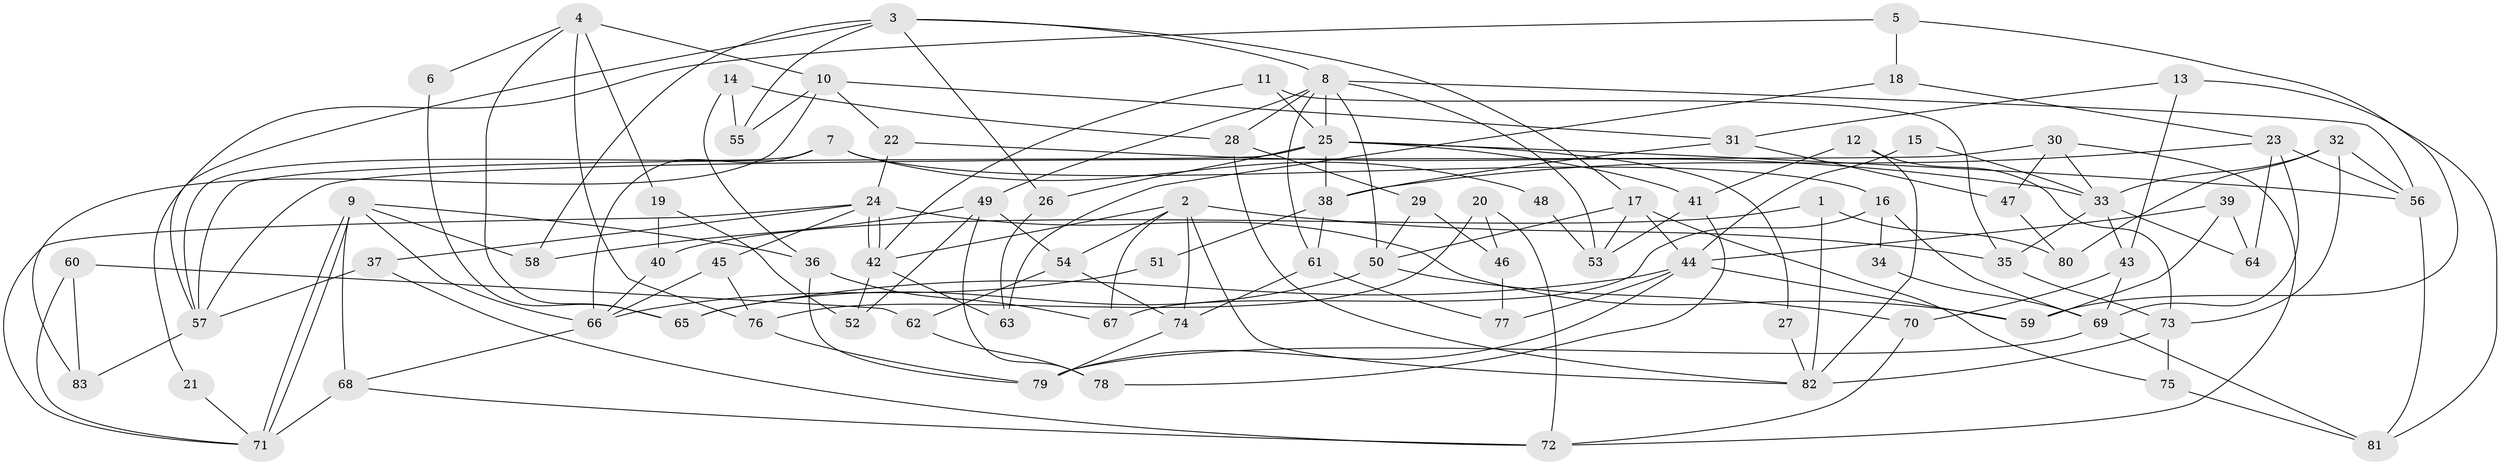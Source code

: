// Generated by graph-tools (version 1.1) at 2025/02/03/09/25 03:02:09]
// undirected, 83 vertices, 166 edges
graph export_dot {
graph [start="1"]
  node [color=gray90,style=filled];
  1;
  2;
  3;
  4;
  5;
  6;
  7;
  8;
  9;
  10;
  11;
  12;
  13;
  14;
  15;
  16;
  17;
  18;
  19;
  20;
  21;
  22;
  23;
  24;
  25;
  26;
  27;
  28;
  29;
  30;
  31;
  32;
  33;
  34;
  35;
  36;
  37;
  38;
  39;
  40;
  41;
  42;
  43;
  44;
  45;
  46;
  47;
  48;
  49;
  50;
  51;
  52;
  53;
  54;
  55;
  56;
  57;
  58;
  59;
  60;
  61;
  62;
  63;
  64;
  65;
  66;
  67;
  68;
  69;
  70;
  71;
  72;
  73;
  74;
  75;
  76;
  77;
  78;
  79;
  80;
  81;
  82;
  83;
  1 -- 82;
  1 -- 40;
  1 -- 80;
  2 -- 42;
  2 -- 82;
  2 -- 35;
  2 -- 54;
  2 -- 67;
  2 -- 74;
  3 -- 58;
  3 -- 55;
  3 -- 8;
  3 -- 17;
  3 -- 26;
  3 -- 57;
  4 -- 76;
  4 -- 65;
  4 -- 6;
  4 -- 10;
  4 -- 19;
  5 -- 59;
  5 -- 18;
  5 -- 21;
  6 -- 65;
  7 -- 66;
  7 -- 57;
  7 -- 16;
  7 -- 48;
  8 -- 53;
  8 -- 25;
  8 -- 28;
  8 -- 49;
  8 -- 50;
  8 -- 56;
  8 -- 61;
  9 -- 36;
  9 -- 71;
  9 -- 71;
  9 -- 58;
  9 -- 66;
  9 -- 68;
  10 -- 31;
  10 -- 22;
  10 -- 55;
  10 -- 83;
  11 -- 35;
  11 -- 25;
  11 -- 42;
  12 -- 82;
  12 -- 73;
  12 -- 41;
  13 -- 43;
  13 -- 31;
  13 -- 81;
  14 -- 36;
  14 -- 28;
  14 -- 55;
  15 -- 33;
  15 -- 44;
  16 -- 69;
  16 -- 34;
  16 -- 67;
  17 -- 44;
  17 -- 50;
  17 -- 53;
  17 -- 75;
  18 -- 63;
  18 -- 23;
  19 -- 52;
  19 -- 40;
  20 -- 76;
  20 -- 72;
  20 -- 46;
  21 -- 71;
  22 -- 24;
  22 -- 33;
  23 -- 38;
  23 -- 56;
  23 -- 64;
  23 -- 69;
  24 -- 71;
  24 -- 42;
  24 -- 42;
  24 -- 37;
  24 -- 45;
  24 -- 59;
  25 -- 57;
  25 -- 26;
  25 -- 27;
  25 -- 38;
  25 -- 41;
  25 -- 56;
  26 -- 63;
  27 -- 82;
  28 -- 29;
  28 -- 82;
  29 -- 46;
  29 -- 50;
  30 -- 33;
  30 -- 57;
  30 -- 47;
  30 -- 72;
  31 -- 38;
  31 -- 47;
  32 -- 56;
  32 -- 33;
  32 -- 73;
  32 -- 80;
  33 -- 35;
  33 -- 43;
  33 -- 64;
  34 -- 69;
  35 -- 73;
  36 -- 79;
  36 -- 67;
  37 -- 72;
  37 -- 57;
  38 -- 61;
  38 -- 51;
  39 -- 64;
  39 -- 59;
  39 -- 44;
  40 -- 66;
  41 -- 53;
  41 -- 78;
  42 -- 52;
  42 -- 63;
  43 -- 69;
  43 -- 70;
  44 -- 79;
  44 -- 59;
  44 -- 65;
  44 -- 77;
  45 -- 66;
  45 -- 76;
  46 -- 77;
  47 -- 80;
  48 -- 53;
  49 -- 54;
  49 -- 52;
  49 -- 58;
  49 -- 78;
  50 -- 65;
  50 -- 70;
  51 -- 66;
  54 -- 62;
  54 -- 74;
  56 -- 81;
  57 -- 83;
  60 -- 71;
  60 -- 83;
  60 -- 62;
  61 -- 74;
  61 -- 77;
  62 -- 78;
  66 -- 68;
  68 -- 72;
  68 -- 71;
  69 -- 81;
  69 -- 79;
  70 -- 72;
  73 -- 75;
  73 -- 82;
  74 -- 79;
  75 -- 81;
  76 -- 79;
}
